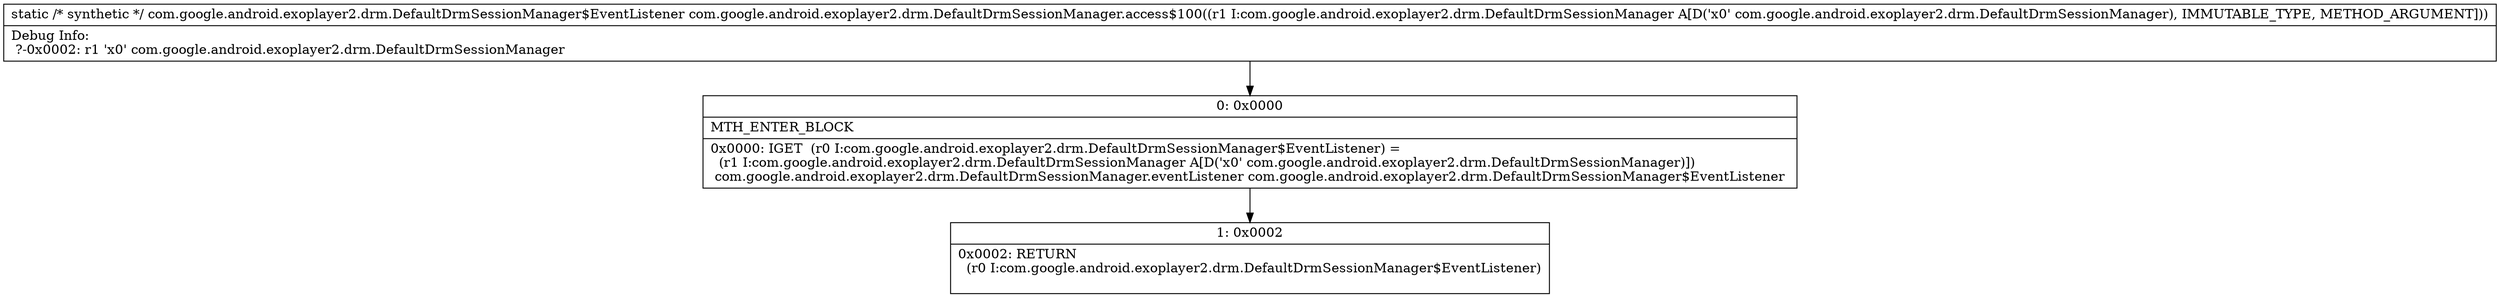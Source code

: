 digraph "CFG forcom.google.android.exoplayer2.drm.DefaultDrmSessionManager.access$100(Lcom\/google\/android\/exoplayer2\/drm\/DefaultDrmSessionManager;)Lcom\/google\/android\/exoplayer2\/drm\/DefaultDrmSessionManager$EventListener;" {
Node_0 [shape=record,label="{0\:\ 0x0000|MTH_ENTER_BLOCK\l|0x0000: IGET  (r0 I:com.google.android.exoplayer2.drm.DefaultDrmSessionManager$EventListener) = \l  (r1 I:com.google.android.exoplayer2.drm.DefaultDrmSessionManager A[D('x0' com.google.android.exoplayer2.drm.DefaultDrmSessionManager)])\l com.google.android.exoplayer2.drm.DefaultDrmSessionManager.eventListener com.google.android.exoplayer2.drm.DefaultDrmSessionManager$EventListener \l}"];
Node_1 [shape=record,label="{1\:\ 0x0002|0x0002: RETURN  \l  (r0 I:com.google.android.exoplayer2.drm.DefaultDrmSessionManager$EventListener)\l \l}"];
MethodNode[shape=record,label="{static \/* synthetic *\/ com.google.android.exoplayer2.drm.DefaultDrmSessionManager$EventListener com.google.android.exoplayer2.drm.DefaultDrmSessionManager.access$100((r1 I:com.google.android.exoplayer2.drm.DefaultDrmSessionManager A[D('x0' com.google.android.exoplayer2.drm.DefaultDrmSessionManager), IMMUTABLE_TYPE, METHOD_ARGUMENT]))  | Debug Info:\l  ?\-0x0002: r1 'x0' com.google.android.exoplayer2.drm.DefaultDrmSessionManager\l}"];
MethodNode -> Node_0;
Node_0 -> Node_1;
}

